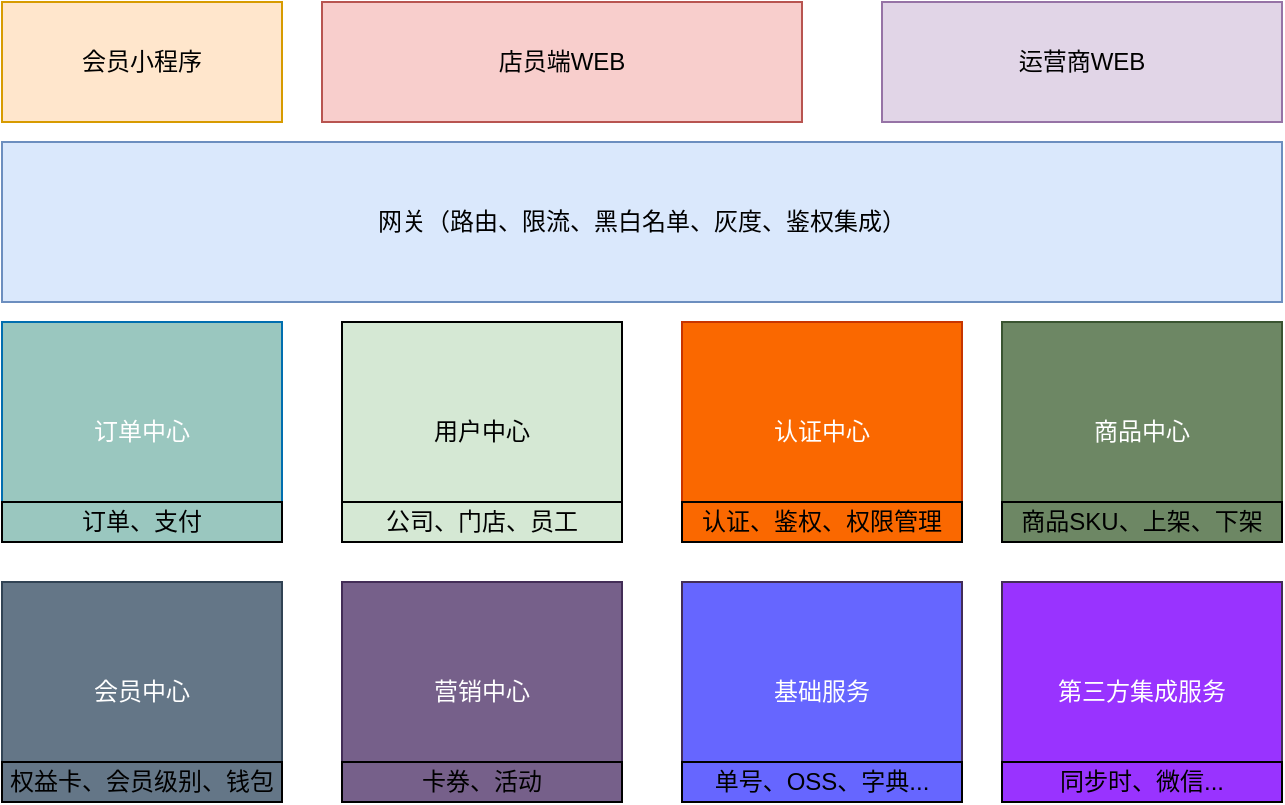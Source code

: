 <mxfile version="13.2.1" type="github">
  <diagram id="s2SYgq11OWQNhYOBwH3P" name="Page-1">
    <mxGraphModel dx="1360" dy="802" grid="1" gridSize="10" guides="1" tooltips="1" connect="1" arrows="1" fold="1" page="1" pageScale="1" pageWidth="827" pageHeight="1169" math="0" shadow="0">
      <root>
        <mxCell id="0" />
        <mxCell id="1" parent="0" />
        <mxCell id="_U7QHXg-yMUHjmqAdrOl-1" value="网关（路由、限流、黑白名单、灰度、鉴权集成）" style="rounded=0;whiteSpace=wrap;html=1;fillColor=#dae8fc;strokeColor=#6c8ebf;" vertex="1" parent="1">
          <mxGeometry x="80" y="150" width="640" height="80" as="geometry" />
        </mxCell>
        <mxCell id="_U7QHXg-yMUHjmqAdrOl-2" value="会员小程序" style="rounded=0;whiteSpace=wrap;html=1;fillColor=#ffe6cc;strokeColor=#d79b00;" vertex="1" parent="1">
          <mxGeometry x="80" y="80" width="140" height="60" as="geometry" />
        </mxCell>
        <mxCell id="_U7QHXg-yMUHjmqAdrOl-3" value="店员端WEB" style="rounded=0;whiteSpace=wrap;html=1;fillColor=#f8cecc;strokeColor=#b85450;" vertex="1" parent="1">
          <mxGeometry x="240" y="80" width="240" height="60" as="geometry" />
        </mxCell>
        <mxCell id="_U7QHXg-yMUHjmqAdrOl-4" value="运营商WEB" style="rounded=0;whiteSpace=wrap;html=1;fillColor=#e1d5e7;strokeColor=#9673a6;" vertex="1" parent="1">
          <mxGeometry x="520" y="80" width="200" height="60" as="geometry" />
        </mxCell>
        <mxCell id="_U7QHXg-yMUHjmqAdrOl-5" value="订单中心" style="rounded=0;whiteSpace=wrap;html=1;fillColor=#9AC7BF;strokeColor=#006EAF;fontColor=#ffffff;" vertex="1" parent="1">
          <mxGeometry x="80" y="240" width="140" height="110" as="geometry" />
        </mxCell>
        <mxCell id="_U7QHXg-yMUHjmqAdrOl-6" value="订单、支付" style="text;html=1;strokeColor=#000000;fillColor=none;align=center;verticalAlign=middle;whiteSpace=wrap;rounded=0;" vertex="1" parent="1">
          <mxGeometry x="80" y="330" width="140" height="20" as="geometry" />
        </mxCell>
        <mxCell id="_U7QHXg-yMUHjmqAdrOl-7" value="用户中心&lt;span style=&quot;color: rgba(0 , 0 , 0 , 0) ; font-family: monospace ; font-size: 0px&quot;&gt;%3CmxGraphModel%3E%3Croot%3E%3CmxCell%20id%3D%220%22%2F%3E%3CmxCell%20id%3D%221%22%20parent%3D%220%22%2F%3E%3CmxCell%20id%3D%222%22%20value%3D%22%E8%AE%A2%E5%8D%95%E4%B8%AD%E5%BF%83%22%20style%3D%22rounded%3D0%3BwhiteSpace%3Dwrap%3Bhtml%3D1%3B%22%20vertex%3D%221%22%20parent%3D%221%22%3E%3CmxGeometry%20x%3D%2280%22%20y%3D%22240%22%20width%3D%22140%22%20height%3D%22110%22%20as%3D%22geometry%22%2F%3E%3C%2FmxCell%3E%3CmxCell%20id%3D%223%22%20value%3D%22%E8%AE%A2%E5%8D%95%E3%80%81%E6%94%AF%E4%BB%98%22%20style%3D%22text%3Bhtml%3D1%3BstrokeColor%3D%23000000%3BfillColor%3Dnone%3Balign%3Dcenter%3BverticalAlign%3Dmiddle%3BwhiteSpace%3Dwrap%3Brounded%3D0%3B%22%20vertex%3D%221%22%20parent%3D%221%22%3E%3CmxGeometry%20x%3D%2280%22%20y%3D%22330%22%20width%3D%22140%22%20height%3D%2220%22%20as%3D%22geometry%22%2F%3E%3C%2FmxCell%3E%3C%2Froot%3E%3C%2FmxGraphModel%3E&lt;/span&gt;" style="rounded=0;whiteSpace=wrap;html=1;fillColor=#D5E8D4;" vertex="1" parent="1">
          <mxGeometry x="250" y="240" width="140" height="110" as="geometry" />
        </mxCell>
        <mxCell id="_U7QHXg-yMUHjmqAdrOl-8" value="公司、门店、员工" style="text;html=1;strokeColor=#000000;fillColor=none;align=center;verticalAlign=middle;whiteSpace=wrap;rounded=0;" vertex="1" parent="1">
          <mxGeometry x="250" y="330" width="140" height="20" as="geometry" />
        </mxCell>
        <mxCell id="_U7QHXg-yMUHjmqAdrOl-9" value="认证中心" style="rounded=0;whiteSpace=wrap;html=1;fillColor=#fa6800;strokeColor=#C73500;fontColor=#ffffff;" vertex="1" parent="1">
          <mxGeometry x="420" y="240" width="140" height="110" as="geometry" />
        </mxCell>
        <mxCell id="_U7QHXg-yMUHjmqAdrOl-10" value="认证、鉴权、权限管理" style="text;html=1;strokeColor=#000000;fillColor=none;align=center;verticalAlign=middle;whiteSpace=wrap;rounded=0;" vertex="1" parent="1">
          <mxGeometry x="420" y="330" width="140" height="20" as="geometry" />
        </mxCell>
        <mxCell id="_U7QHXg-yMUHjmqAdrOl-11" value="商品中心" style="rounded=0;whiteSpace=wrap;html=1;fillColor=#6d8764;strokeColor=#3A5431;fontColor=#ffffff;" vertex="1" parent="1">
          <mxGeometry x="580" y="240" width="140" height="110" as="geometry" />
        </mxCell>
        <mxCell id="_U7QHXg-yMUHjmqAdrOl-12" value="商品SKU、上架、下架" style="text;html=1;strokeColor=#000000;fillColor=none;align=center;verticalAlign=middle;whiteSpace=wrap;rounded=0;" vertex="1" parent="1">
          <mxGeometry x="580" y="330" width="140" height="20" as="geometry" />
        </mxCell>
        <mxCell id="_U7QHXg-yMUHjmqAdrOl-14" value="会员中心" style="rounded=0;whiteSpace=wrap;html=1;fillColor=#647687;strokeColor=#314354;fontColor=#ffffff;" vertex="1" parent="1">
          <mxGeometry x="80" y="370" width="140" height="110" as="geometry" />
        </mxCell>
        <mxCell id="_U7QHXg-yMUHjmqAdrOl-15" value="权益卡、会员级别、钱包" style="text;html=1;strokeColor=#000000;fillColor=none;align=center;verticalAlign=middle;whiteSpace=wrap;rounded=0;" vertex="1" parent="1">
          <mxGeometry x="80" y="460" width="140" height="20" as="geometry" />
        </mxCell>
        <mxCell id="_U7QHXg-yMUHjmqAdrOl-16" value="营销中心" style="rounded=0;whiteSpace=wrap;html=1;fillColor=#76608a;strokeColor=#432D57;fontColor=#ffffff;" vertex="1" parent="1">
          <mxGeometry x="250" y="370" width="140" height="110" as="geometry" />
        </mxCell>
        <mxCell id="_U7QHXg-yMUHjmqAdrOl-17" value="卡券、活动" style="text;html=1;strokeColor=#000000;fillColor=none;align=center;verticalAlign=middle;whiteSpace=wrap;rounded=0;" vertex="1" parent="1">
          <mxGeometry x="250" y="460" width="140" height="20" as="geometry" />
        </mxCell>
        <mxCell id="_U7QHXg-yMUHjmqAdrOl-20" value="基础服务" style="rounded=0;whiteSpace=wrap;html=1;fillColor=#6666FF;strokeColor=#432D57;fontColor=#ffffff;" vertex="1" parent="1">
          <mxGeometry x="420" y="370" width="140" height="110" as="geometry" />
        </mxCell>
        <mxCell id="_U7QHXg-yMUHjmqAdrOl-21" value="单号、OSS、字典..." style="text;html=1;strokeColor=#000000;fillColor=none;align=center;verticalAlign=middle;whiteSpace=wrap;rounded=0;" vertex="1" parent="1">
          <mxGeometry x="420" y="460" width="140" height="20" as="geometry" />
        </mxCell>
        <mxCell id="_U7QHXg-yMUHjmqAdrOl-22" value="第三方集成服务" style="rounded=0;whiteSpace=wrap;html=1;fillColor=#9933FF;strokeColor=#432D57;fontColor=#ffffff;" vertex="1" parent="1">
          <mxGeometry x="580" y="370" width="140" height="110" as="geometry" />
        </mxCell>
        <mxCell id="_U7QHXg-yMUHjmqAdrOl-23" value="同步时、微信..." style="text;html=1;strokeColor=#000000;fillColor=none;align=center;verticalAlign=middle;whiteSpace=wrap;rounded=0;" vertex="1" parent="1">
          <mxGeometry x="580" y="460" width="140" height="20" as="geometry" />
        </mxCell>
      </root>
    </mxGraphModel>
  </diagram>
</mxfile>
